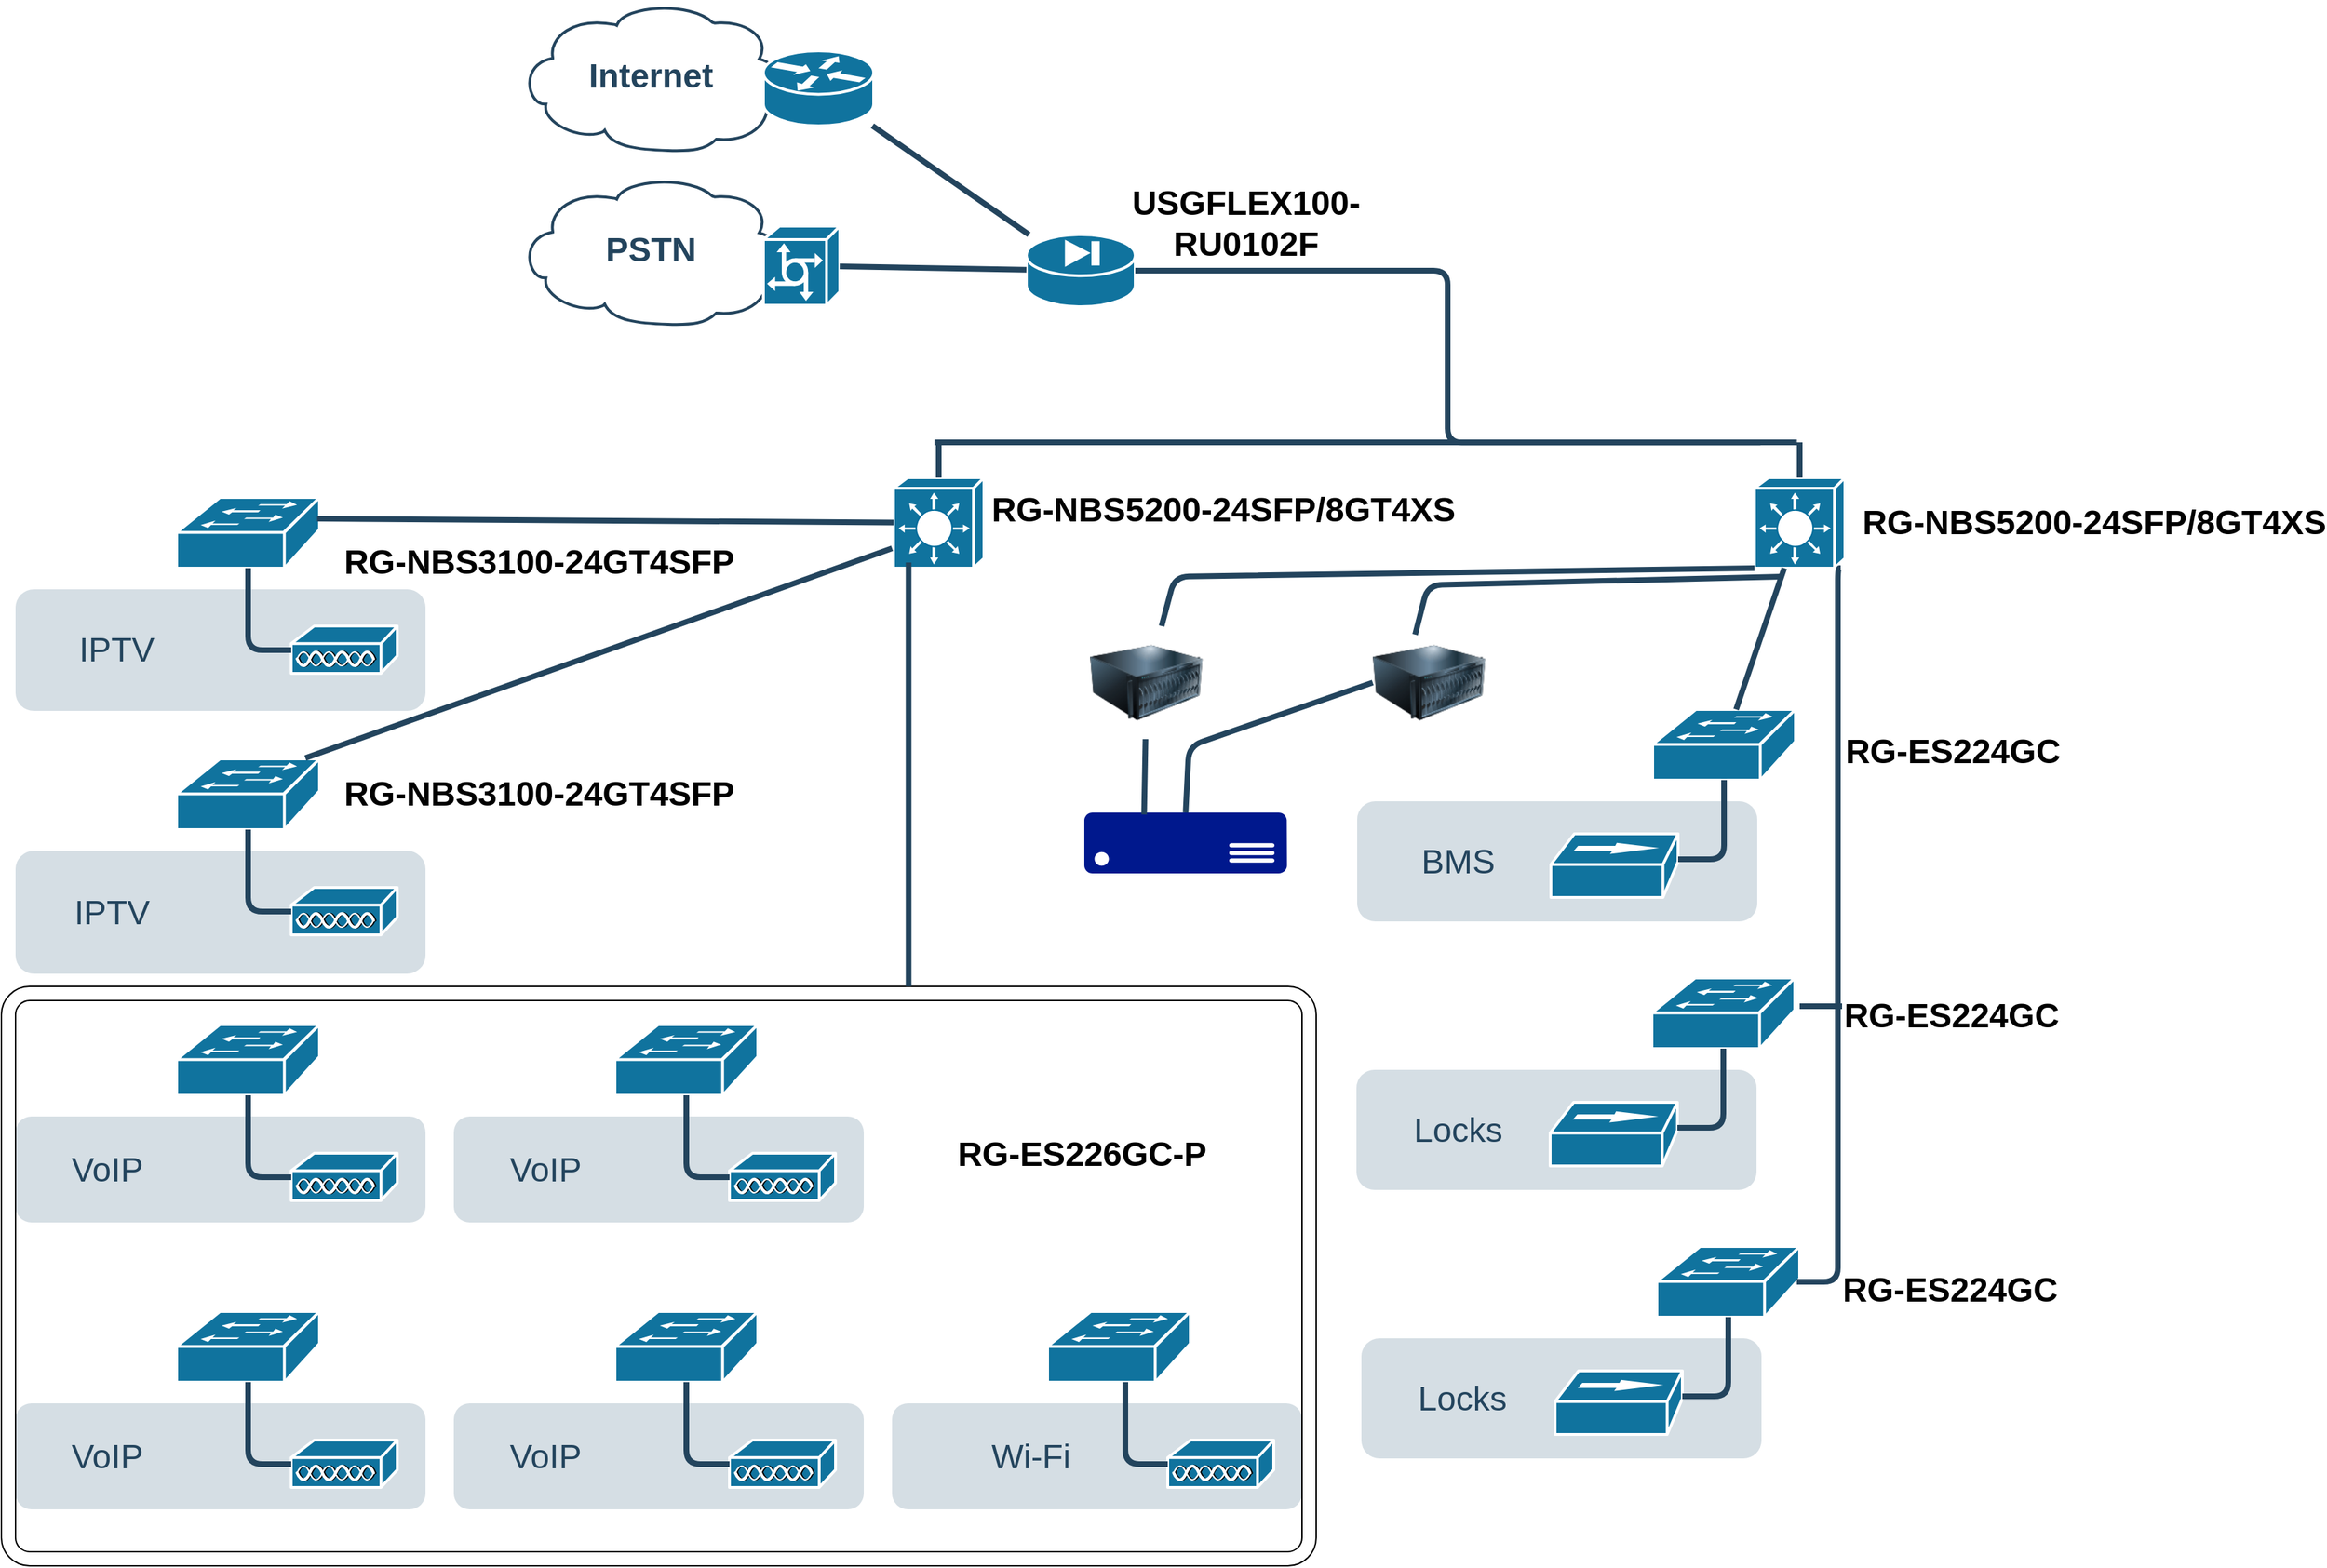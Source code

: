 <mxfile version="21.3.7" type="github">
  <diagram id="6a731a19-8d31-9384-78a2-239565b7b9f0" name="Page-1">
    <mxGraphModel dx="2390" dy="1165" grid="1" gridSize="10" guides="1" tooltips="1" connect="1" arrows="1" fold="1" page="1" pageScale="1" pageWidth="827" pageHeight="1169" background="none" math="0" shadow="0">
      <root>
        <mxCell id="0" />
        <mxCell id="1" parent="0" />
        <mxCell id="2091" value="BMS&amp;nbsp; &amp;nbsp; &amp;nbsp; &amp;nbsp; &amp;nbsp; &amp;nbsp; &amp;nbsp; &amp;nbsp; &amp;nbsp; &amp;nbsp; &amp;nbsp;" style="rounded=1;whiteSpace=wrap;html=1;strokeColor=none;fillColor=#BAC8D3;fontSize=24;fontColor=#23445D;align=center;opacity=60;" parent="1" vertex="1">
          <mxGeometry x="959" y="599" width="283" height="85" as="geometry" />
        </mxCell>
        <mxCell id="2093" value="IPTV&amp;nbsp; &amp;nbsp; &amp;nbsp; &amp;nbsp; &amp;nbsp; &amp;nbsp; &amp;nbsp; &amp;nbsp; &amp;nbsp; &amp;nbsp; &amp;nbsp;&amp;nbsp;" style="rounded=1;whiteSpace=wrap;html=1;strokeColor=none;fillColor=#BAC8D3;fontSize=24;fontColor=#23445D;align=center;opacity=60;" parent="1" vertex="1">
          <mxGeometry x="10" y="449" width="290" height="86" as="geometry" />
        </mxCell>
        <mxCell id="2108" value="" style="shape=mxgraph.cisco.security.pix_firewall;html=1;dashed=0;fillColor=#10739E;strokeColor=#ffffff;strokeWidth=2;verticalLabelPosition=bottom;verticalAlign=top;fontFamily=Helvetica;fontSize=36;fontColor=#FFB366" parent="1" vertex="1">
          <mxGeometry x="725" y="198" width="77" height="51" as="geometry" />
        </mxCell>
        <mxCell id="2109" value="Internet" style="shape=mxgraph.cisco.storage.cloud;html=1;dashed=0;strokeColor=#23445D;fillColor=#ffffff;strokeWidth=2;fontFamily=Helvetica;fontSize=24;fontColor=#23445D;align=center;fontStyle=1" parent="1" vertex="1">
          <mxGeometry x="366" y="33" width="186" height="106" as="geometry" />
        </mxCell>
        <mxCell id="2110" value="PSTN" style="shape=mxgraph.cisco.storage.cloud;html=1;dashed=0;strokeColor=#23445D;fillColor=#ffffff;strokeWidth=2;fontFamily=Helvetica;fontSize=24;fontColor=#23445D;fontStyle=1" parent="1" vertex="1">
          <mxGeometry x="366" y="156" width="186" height="106" as="geometry" />
        </mxCell>
        <mxCell id="2111" value="" style="shape=mxgraph.cisco.servers.communications_server;html=1;dashed=0;fillColor=#10739E;strokeColor=#ffffff;strokeWidth=2;verticalLabelPosition=bottom;verticalAlign=top;fontFamily=Helvetica;fontSize=36;fontColor=#FFB366" parent="1" vertex="1">
          <mxGeometry x="539" y="192" width="54" height="56" as="geometry" />
        </mxCell>
        <mxCell id="2112" value="" style="shape=mxgraph.cisco.switches.layer_3_switch;html=1;dashed=0;fillColor=#10739E;strokeColor=#ffffff;strokeWidth=2;verticalLabelPosition=bottom;verticalAlign=top;fontFamily=Helvetica;fontSize=36;fontColor=#FFB366" parent="1" vertex="1">
          <mxGeometry x="631" y="370" width="64" height="64" as="geometry" />
        </mxCell>
        <mxCell id="2113" value="" style="shape=mxgraph.cisco.switches.layer_3_switch;html=1;dashed=0;fillColor=#10739E;strokeColor=#ffffff;strokeWidth=2;verticalLabelPosition=bottom;verticalAlign=top;fontFamily=Helvetica;fontSize=36;fontColor=#FFB366" parent="1" vertex="1">
          <mxGeometry x="1240" y="370" width="64" height="64" as="geometry" />
        </mxCell>
        <mxCell id="2114" value="" style="shape=mxgraph.cisco.switches.workgroup_switch;html=1;dashed=0;fillColor=#10739E;strokeColor=#ffffff;strokeWidth=2;verticalLabelPosition=bottom;verticalAlign=top;fontFamily=Helvetica;fontSize=36;fontColor=#FFB366" parent="1" vertex="1">
          <mxGeometry x="124" y="384" width="101" height="50" as="geometry" />
        </mxCell>
        <mxCell id="2117" value="" style="shape=mxgraph.cisco.switches.workgroup_switch;html=1;dashed=0;fillColor=#10739E;strokeColor=#ffffff;strokeWidth=2;verticalLabelPosition=bottom;verticalAlign=top;fontFamily=Helvetica;fontSize=36;fontColor=#FFB366" parent="1" vertex="1">
          <mxGeometry x="1168" y="534" width="101" height="50" as="geometry" />
        </mxCell>
        <mxCell id="2120" value="" style="shape=mxgraph.cisco.misc.access_point;html=1;dashed=0;fillColor=#10739E;strokeColor=#ffffff;strokeWidth=2;verticalLabelPosition=bottom;verticalAlign=top;fontFamily=Helvetica;fontSize=36;fontColor=#FFB366" parent="1" vertex="1">
          <mxGeometry x="205" y="475" width="75" height="34" as="geometry" />
        </mxCell>
        <mxCell id="2138" value="" style="shape=mxgraph.cisco.routers.router;html=1;dashed=0;fillColor=#10739E;strokeColor=#ffffff;strokeWidth=2;verticalLabelPosition=bottom;verticalAlign=top;fontFamily=Helvetica;fontSize=36;fontColor=#FFB366" parent="1" vertex="1">
          <mxGeometry x="539" y="68" width="78" height="53" as="geometry" />
        </mxCell>
        <mxCell id="2140" value="" style="shape=mxgraph.cisco.hubs_and_gateways.100baset_hub;html=1;dashed=0;fillColor=#10739E;strokeColor=#ffffff;strokeWidth=2;verticalLabelPosition=bottom;verticalAlign=top;fontFamily=Helvetica;fontSize=36;fontColor=#FFB366" parent="1" vertex="1">
          <mxGeometry x="1096" y="622" width="90" height="45" as="geometry" />
        </mxCell>
        <mxCell id="2154" value="" style="line;html=1;strokeColor=#23445D;" parent="1" vertex="1">
          <mxGeometry x="660" y="340" width="610" height="10" as="geometry" />
        </mxCell>
        <mxCell id="2169" value="" style="edgeStyle=elbowEdgeStyle;elbow=horizontal;endArrow=none;html=1;strokeColor=#23445D;endFill=0;strokeWidth=4;rounded=1" parent="1" source="2108" edge="1">
          <mxGeometry width="100" height="100" relative="1" as="geometry">
            <mxPoint x="1244" y="303.0" as="sourcePoint" />
            <mxPoint x="1244.278" y="345.083" as="targetPoint" />
          </mxGeometry>
        </mxCell>
        <mxCell id="2170" value="" style="elbow=horizontal;endArrow=none;html=1;strokeColor=#23445D;endFill=0;strokeWidth=4;rounded=1" parent="1" source="2108" target="2138" edge="1">
          <mxGeometry width="100" height="100" relative="1" as="geometry">
            <mxPoint x="729" y="144.0" as="sourcePoint" />
            <mxPoint x="729.278" y="186.083" as="targetPoint" />
          </mxGeometry>
        </mxCell>
        <mxCell id="2171" value="" style="elbow=horizontal;endArrow=none;html=1;strokeColor=#23445D;endFill=0;strokeWidth=4;rounded=1" parent="1" source="2108" target="2111" edge="1">
          <mxGeometry width="100" height="100" relative="1" as="geometry">
            <mxPoint x="739" y="154.0" as="sourcePoint" />
            <mxPoint x="739.278" y="196.083" as="targetPoint" />
          </mxGeometry>
        </mxCell>
        <mxCell id="2172" style="edgeStyle=none;rounded=1;html=1;strokeColor=#23445D;endArrow=none;endFill=0;strokeWidth=4;entryX=0.983;entryY=0.3;entryDx=0;entryDy=0;entryPerimeter=0;" parent="1" source="2112" target="2114" edge="1">
          <mxGeometry relative="1" as="geometry" />
        </mxCell>
        <mxCell id="2176" style="edgeStyle=none;rounded=1;html=1;strokeColor=#23445D;endArrow=none;endFill=0;strokeWidth=4" parent="1" source="2113" target="2117" edge="1">
          <mxGeometry relative="1" as="geometry" />
        </mxCell>
        <mxCell id="2178" value="" style="edgeStyle=elbowEdgeStyle;elbow=horizontal;endArrow=none;html=1;strokeColor=#23445D;endFill=0;strokeWidth=4;rounded=1" parent="1" target="2112" edge="1">
          <mxGeometry width="100" height="100" relative="1" as="geometry">
            <mxPoint x="663" y="345" as="sourcePoint" />
            <mxPoint x="663.278" y="387.083" as="targetPoint" />
          </mxGeometry>
        </mxCell>
        <mxCell id="2179" value="" style="edgeStyle=elbowEdgeStyle;elbow=horizontal;endArrow=none;html=1;strokeColor=#23445D;endFill=0;strokeWidth=4;rounded=1" parent="1" target="2113" edge="1">
          <mxGeometry width="100" height="100" relative="1" as="geometry">
            <mxPoint x="1272" y="345" as="sourcePoint" />
            <mxPoint x="1272.278" y="387.083" as="targetPoint" />
          </mxGeometry>
        </mxCell>
        <mxCell id="2184" style="edgeStyle=orthogonalEdgeStyle;rounded=1;html=1;strokeColor=#23445D;endArrow=none;endFill=0;strokeWidth=4" parent="1" source="2114" target="2120" edge="1">
          <mxGeometry relative="1" as="geometry">
            <Array as="points">
              <mxPoint x="175" y="492" />
            </Array>
          </mxGeometry>
        </mxCell>
        <mxCell id="2194" style="edgeStyle=orthogonalEdgeStyle;rounded=1;html=1;strokeColor=#23445D;endArrow=none;endFill=0;strokeWidth=4" parent="1" source="2117" target="2140" edge="1">
          <mxGeometry relative="1" as="geometry">
            <Array as="points">
              <mxPoint x="1219" y="640" />
            </Array>
          </mxGeometry>
        </mxCell>
        <mxCell id="MMmAdWNBQblJXcIb9GgJ-2258" value="IPTV&amp;nbsp; &amp;nbsp; &amp;nbsp; &amp;nbsp; &amp;nbsp; &amp;nbsp; &amp;nbsp; &amp;nbsp; &amp;nbsp; &amp;nbsp; &amp;nbsp; &amp;nbsp;" style="rounded=1;whiteSpace=wrap;html=1;strokeColor=none;fillColor=#BAC8D3;fontSize=24;fontColor=#23445D;align=center;opacity=60;" vertex="1" parent="1">
          <mxGeometry x="10" y="634" width="290" height="87" as="geometry" />
        </mxCell>
        <mxCell id="MMmAdWNBQblJXcIb9GgJ-2259" value="" style="shape=mxgraph.cisco.switches.workgroup_switch;html=1;dashed=0;fillColor=#10739E;strokeColor=#ffffff;strokeWidth=2;verticalLabelPosition=bottom;verticalAlign=top;fontFamily=Helvetica;fontSize=36;fontColor=#FFB366" vertex="1" parent="1">
          <mxGeometry x="124" y="569" width="101" height="50" as="geometry" />
        </mxCell>
        <mxCell id="MMmAdWNBQblJXcIb9GgJ-2260" value="" style="shape=mxgraph.cisco.misc.access_point;html=1;dashed=0;fillColor=#10739E;strokeColor=#ffffff;strokeWidth=2;verticalLabelPosition=bottom;verticalAlign=top;fontFamily=Helvetica;fontSize=36;fontColor=#FFB366" vertex="1" parent="1">
          <mxGeometry x="205" y="660" width="75" height="34" as="geometry" />
        </mxCell>
        <mxCell id="MMmAdWNBQblJXcIb9GgJ-2276" style="edgeStyle=orthogonalEdgeStyle;rounded=1;html=1;strokeColor=#23445D;endArrow=none;endFill=0;strokeWidth=4" edge="1" parent="1" source="MMmAdWNBQblJXcIb9GgJ-2259" target="MMmAdWNBQblJXcIb9GgJ-2260">
          <mxGeometry relative="1" as="geometry">
            <Array as="points">
              <mxPoint x="175" y="677" />
            </Array>
          </mxGeometry>
        </mxCell>
        <mxCell id="MMmAdWNBQblJXcIb9GgJ-2293" value="VoIP&amp;nbsp; &amp;nbsp; &amp;nbsp; &amp;nbsp; &amp;nbsp; &amp;nbsp; &amp;nbsp; &amp;nbsp; &amp;nbsp; &amp;nbsp; &amp;nbsp; &amp;nbsp;&amp;nbsp;" style="rounded=1;whiteSpace=wrap;html=1;strokeColor=none;fillColor=#BAC8D3;fontSize=24;fontColor=#23445D;align=center;opacity=60;" vertex="1" parent="1">
          <mxGeometry x="10" y="822" width="290" height="75" as="geometry" />
        </mxCell>
        <mxCell id="MMmAdWNBQblJXcIb9GgJ-2294" value="" style="shape=mxgraph.cisco.switches.workgroup_switch;html=1;dashed=0;fillColor=#10739E;strokeColor=#ffffff;strokeWidth=2;verticalLabelPosition=bottom;verticalAlign=top;fontFamily=Helvetica;fontSize=36;fontColor=#FFB366" vertex="1" parent="1">
          <mxGeometry x="124" y="757" width="101" height="50" as="geometry" />
        </mxCell>
        <mxCell id="MMmAdWNBQblJXcIb9GgJ-2295" value="" style="shape=mxgraph.cisco.misc.access_point;html=1;dashed=0;fillColor=#10739E;strokeColor=#ffffff;strokeWidth=2;verticalLabelPosition=bottom;verticalAlign=top;fontFamily=Helvetica;fontSize=36;fontColor=#FFB366" vertex="1" parent="1">
          <mxGeometry x="205" y="848" width="75" height="34" as="geometry" />
        </mxCell>
        <mxCell id="MMmAdWNBQblJXcIb9GgJ-2304" style="edgeStyle=orthogonalEdgeStyle;rounded=1;html=1;strokeColor=#23445D;endArrow=none;endFill=0;strokeWidth=4" edge="1" parent="1" source="MMmAdWNBQblJXcIb9GgJ-2294" target="MMmAdWNBQblJXcIb9GgJ-2295">
          <mxGeometry relative="1" as="geometry">
            <Array as="points">
              <mxPoint x="175" y="865" />
            </Array>
          </mxGeometry>
        </mxCell>
        <mxCell id="MMmAdWNBQblJXcIb9GgJ-2307" value="RG-NBS5200-24SFP/8GT4XS" style="text;strokeColor=none;fillColor=none;html=1;fontSize=24;fontStyle=1;verticalAlign=middle;align=center;" vertex="1" parent="1">
          <mxGeometry x="813.5" y="373" width="100" height="40" as="geometry" />
        </mxCell>
        <mxCell id="MMmAdWNBQblJXcIb9GgJ-2308" value="RG-NBS5200-24SFP/8GT4XS" style="text;strokeColor=none;fillColor=none;html=1;fontSize=24;fontStyle=1;verticalAlign=middle;align=center;" vertex="1" parent="1">
          <mxGeometry x="1430" y="382" width="100" height="40" as="geometry" />
        </mxCell>
        <mxCell id="MMmAdWNBQblJXcIb9GgJ-2309" value="VoIP&amp;nbsp; &amp;nbsp; &amp;nbsp; &amp;nbsp; &amp;nbsp; &amp;nbsp; &amp;nbsp; &amp;nbsp; &amp;nbsp; &amp;nbsp; &amp;nbsp; &amp;nbsp;&amp;nbsp;" style="rounded=1;whiteSpace=wrap;html=1;strokeColor=none;fillColor=#BAC8D3;fontSize=24;fontColor=#23445D;align=center;opacity=60;" vertex="1" parent="1">
          <mxGeometry x="10" y="1025" width="290" height="75" as="geometry" />
        </mxCell>
        <mxCell id="MMmAdWNBQblJXcIb9GgJ-2310" value="" style="shape=mxgraph.cisco.switches.workgroup_switch;html=1;dashed=0;fillColor=#10739E;strokeColor=#ffffff;strokeWidth=2;verticalLabelPosition=bottom;verticalAlign=top;fontFamily=Helvetica;fontSize=36;fontColor=#FFB366" vertex="1" parent="1">
          <mxGeometry x="124" y="960" width="101" height="50" as="geometry" />
        </mxCell>
        <mxCell id="MMmAdWNBQblJXcIb9GgJ-2311" value="" style="shape=mxgraph.cisco.misc.access_point;html=1;dashed=0;fillColor=#10739E;strokeColor=#ffffff;strokeWidth=2;verticalLabelPosition=bottom;verticalAlign=top;fontFamily=Helvetica;fontSize=36;fontColor=#FFB366" vertex="1" parent="1">
          <mxGeometry x="205" y="1051" width="75" height="34" as="geometry" />
        </mxCell>
        <mxCell id="MMmAdWNBQblJXcIb9GgJ-2312" style="edgeStyle=orthogonalEdgeStyle;rounded=1;html=1;strokeColor=#23445D;endArrow=none;endFill=0;strokeWidth=4" edge="1" parent="1" source="MMmAdWNBQblJXcIb9GgJ-2310" target="MMmAdWNBQblJXcIb9GgJ-2311">
          <mxGeometry relative="1" as="geometry">
            <Array as="points">
              <mxPoint x="175" y="1068" />
            </Array>
          </mxGeometry>
        </mxCell>
        <mxCell id="MMmAdWNBQblJXcIb9GgJ-2313" value="VoIP&amp;nbsp; &amp;nbsp; &amp;nbsp; &amp;nbsp; &amp;nbsp; &amp;nbsp; &amp;nbsp; &amp;nbsp; &amp;nbsp; &amp;nbsp; &amp;nbsp; &amp;nbsp;&amp;nbsp;" style="rounded=1;whiteSpace=wrap;html=1;strokeColor=none;fillColor=#BAC8D3;fontSize=24;fontColor=#23445D;align=center;opacity=60;" vertex="1" parent="1">
          <mxGeometry x="320" y="822" width="290" height="75" as="geometry" />
        </mxCell>
        <mxCell id="MMmAdWNBQblJXcIb9GgJ-2314" value="" style="shape=mxgraph.cisco.switches.workgroup_switch;html=1;dashed=0;fillColor=#10739E;strokeColor=#ffffff;strokeWidth=2;verticalLabelPosition=bottom;verticalAlign=top;fontFamily=Helvetica;fontSize=36;fontColor=#FFB366" vertex="1" parent="1">
          <mxGeometry x="434" y="757" width="101" height="50" as="geometry" />
        </mxCell>
        <mxCell id="MMmAdWNBQblJXcIb9GgJ-2315" value="" style="shape=mxgraph.cisco.misc.access_point;html=1;dashed=0;fillColor=#10739E;strokeColor=#ffffff;strokeWidth=2;verticalLabelPosition=bottom;verticalAlign=top;fontFamily=Helvetica;fontSize=36;fontColor=#FFB366" vertex="1" parent="1">
          <mxGeometry x="515" y="848" width="75" height="34" as="geometry" />
        </mxCell>
        <mxCell id="MMmAdWNBQblJXcIb9GgJ-2316" style="edgeStyle=orthogonalEdgeStyle;rounded=1;html=1;strokeColor=#23445D;endArrow=none;endFill=0;strokeWidth=4" edge="1" parent="1" source="MMmAdWNBQblJXcIb9GgJ-2314" target="MMmAdWNBQblJXcIb9GgJ-2315">
          <mxGeometry relative="1" as="geometry">
            <Array as="points">
              <mxPoint x="485" y="865" />
            </Array>
          </mxGeometry>
        </mxCell>
        <mxCell id="MMmAdWNBQblJXcIb9GgJ-2317" value="VoIP&amp;nbsp; &amp;nbsp; &amp;nbsp; &amp;nbsp; &amp;nbsp; &amp;nbsp; &amp;nbsp; &amp;nbsp; &amp;nbsp; &amp;nbsp; &amp;nbsp; &amp;nbsp;&amp;nbsp;" style="rounded=1;whiteSpace=wrap;html=1;strokeColor=none;fillColor=#BAC8D3;fontSize=24;fontColor=#23445D;align=center;opacity=60;" vertex="1" parent="1">
          <mxGeometry x="320" y="1025" width="290" height="75" as="geometry" />
        </mxCell>
        <mxCell id="MMmAdWNBQblJXcIb9GgJ-2318" value="" style="shape=mxgraph.cisco.switches.workgroup_switch;html=1;dashed=0;fillColor=#10739E;strokeColor=#ffffff;strokeWidth=2;verticalLabelPosition=bottom;verticalAlign=top;fontFamily=Helvetica;fontSize=36;fontColor=#FFB366" vertex="1" parent="1">
          <mxGeometry x="434" y="960" width="101" height="50" as="geometry" />
        </mxCell>
        <mxCell id="MMmAdWNBQblJXcIb9GgJ-2319" value="" style="shape=mxgraph.cisco.misc.access_point;html=1;dashed=0;fillColor=#10739E;strokeColor=#ffffff;strokeWidth=2;verticalLabelPosition=bottom;verticalAlign=top;fontFamily=Helvetica;fontSize=36;fontColor=#FFB366" vertex="1" parent="1">
          <mxGeometry x="515" y="1051" width="75" height="34" as="geometry" />
        </mxCell>
        <mxCell id="MMmAdWNBQblJXcIb9GgJ-2320" style="edgeStyle=orthogonalEdgeStyle;rounded=1;html=1;strokeColor=#23445D;endArrow=none;endFill=0;strokeWidth=4" edge="1" parent="1" source="MMmAdWNBQblJXcIb9GgJ-2318" target="MMmAdWNBQblJXcIb9GgJ-2319">
          <mxGeometry relative="1" as="geometry">
            <Array as="points">
              <mxPoint x="485" y="1068" />
            </Array>
          </mxGeometry>
        </mxCell>
        <mxCell id="MMmAdWNBQblJXcIb9GgJ-2321" value="Wi-Fi&amp;nbsp; &amp;nbsp; &amp;nbsp; &amp;nbsp; &amp;nbsp; &amp;nbsp; &amp;nbsp;&amp;nbsp;" style="rounded=1;whiteSpace=wrap;html=1;strokeColor=none;fillColor=#BAC8D3;fontSize=24;fontColor=#23445D;align=center;opacity=60;" vertex="1" parent="1">
          <mxGeometry x="630" y="1025" width="290" height="75" as="geometry" />
        </mxCell>
        <mxCell id="MMmAdWNBQblJXcIb9GgJ-2322" value="" style="shape=mxgraph.cisco.switches.workgroup_switch;html=1;dashed=0;fillColor=#10739E;strokeColor=#ffffff;strokeWidth=2;verticalLabelPosition=bottom;verticalAlign=top;fontFamily=Helvetica;fontSize=36;fontColor=#FFB366" vertex="1" parent="1">
          <mxGeometry x="740" y="960" width="101" height="50" as="geometry" />
        </mxCell>
        <mxCell id="MMmAdWNBQblJXcIb9GgJ-2323" value="" style="shape=mxgraph.cisco.misc.access_point;html=1;dashed=0;fillColor=#10739E;strokeColor=#ffffff;strokeWidth=2;verticalLabelPosition=bottom;verticalAlign=top;fontFamily=Helvetica;fontSize=36;fontColor=#FFB366" vertex="1" parent="1">
          <mxGeometry x="825" y="1051" width="75" height="34" as="geometry" />
        </mxCell>
        <mxCell id="MMmAdWNBQblJXcIb9GgJ-2324" style="edgeStyle=orthogonalEdgeStyle;rounded=1;html=1;strokeColor=#23445D;endArrow=none;endFill=0;strokeWidth=4" edge="1" parent="1" source="MMmAdWNBQblJXcIb9GgJ-2322" target="MMmAdWNBQblJXcIb9GgJ-2323">
          <mxGeometry relative="1" as="geometry">
            <Array as="points">
              <mxPoint x="795" y="1068" />
            </Array>
          </mxGeometry>
        </mxCell>
        <mxCell id="MMmAdWNBQblJXcIb9GgJ-2327" value="Locks&amp;nbsp; &amp;nbsp; &amp;nbsp; &amp;nbsp; &amp;nbsp; &amp;nbsp; &amp;nbsp; &amp;nbsp; &amp;nbsp; &amp;nbsp; &amp;nbsp;" style="rounded=1;whiteSpace=wrap;html=1;strokeColor=none;fillColor=#BAC8D3;fontSize=24;fontColor=#23445D;align=center;opacity=60;" vertex="1" parent="1">
          <mxGeometry x="958.5" y="789" width="283" height="85" as="geometry" />
        </mxCell>
        <mxCell id="MMmAdWNBQblJXcIb9GgJ-2328" value="" style="shape=mxgraph.cisco.switches.workgroup_switch;html=1;dashed=0;fillColor=#10739E;strokeColor=#ffffff;strokeWidth=2;verticalLabelPosition=bottom;verticalAlign=top;fontFamily=Helvetica;fontSize=36;fontColor=#FFB366" vertex="1" parent="1">
          <mxGeometry x="1167.5" y="724" width="101" height="50" as="geometry" />
        </mxCell>
        <mxCell id="MMmAdWNBQblJXcIb9GgJ-2329" value="" style="shape=mxgraph.cisco.hubs_and_gateways.100baset_hub;html=1;dashed=0;fillColor=#10739E;strokeColor=#ffffff;strokeWidth=2;verticalLabelPosition=bottom;verticalAlign=top;fontFamily=Helvetica;fontSize=36;fontColor=#FFB366" vertex="1" parent="1">
          <mxGeometry x="1095.5" y="812" width="90" height="45" as="geometry" />
        </mxCell>
        <mxCell id="MMmAdWNBQblJXcIb9GgJ-2330" style="edgeStyle=orthogonalEdgeStyle;rounded=1;html=1;strokeColor=#23445D;endArrow=none;endFill=0;strokeWidth=4" edge="1" parent="1" source="MMmAdWNBQblJXcIb9GgJ-2328" target="MMmAdWNBQblJXcIb9GgJ-2329">
          <mxGeometry relative="1" as="geometry">
            <Array as="points">
              <mxPoint x="1218.5" y="830" />
            </Array>
          </mxGeometry>
        </mxCell>
        <mxCell id="MMmAdWNBQblJXcIb9GgJ-2331" value="Locks&amp;nbsp; &amp;nbsp; &amp;nbsp; &amp;nbsp; &amp;nbsp; &amp;nbsp; &amp;nbsp; &amp;nbsp; &amp;nbsp; &amp;nbsp; &amp;nbsp;" style="rounded=1;whiteSpace=wrap;html=1;strokeColor=none;fillColor=#BAC8D3;fontSize=24;fontColor=#23445D;align=center;opacity=60;" vertex="1" parent="1">
          <mxGeometry x="962" y="979" width="283" height="85" as="geometry" />
        </mxCell>
        <mxCell id="MMmAdWNBQblJXcIb9GgJ-2332" value="" style="shape=mxgraph.cisco.switches.workgroup_switch;html=1;dashed=0;fillColor=#10739E;strokeColor=#ffffff;strokeWidth=2;verticalLabelPosition=bottom;verticalAlign=top;fontFamily=Helvetica;fontSize=36;fontColor=#FFB366" vertex="1" parent="1">
          <mxGeometry x="1171" y="914" width="101" height="50" as="geometry" />
        </mxCell>
        <mxCell id="MMmAdWNBQblJXcIb9GgJ-2333" value="" style="shape=mxgraph.cisco.hubs_and_gateways.100baset_hub;html=1;dashed=0;fillColor=#10739E;strokeColor=#ffffff;strokeWidth=2;verticalLabelPosition=bottom;verticalAlign=top;fontFamily=Helvetica;fontSize=36;fontColor=#FFB366" vertex="1" parent="1">
          <mxGeometry x="1099" y="1002" width="90" height="45" as="geometry" />
        </mxCell>
        <mxCell id="MMmAdWNBQblJXcIb9GgJ-2334" style="edgeStyle=orthogonalEdgeStyle;rounded=1;html=1;strokeColor=#23445D;endArrow=none;endFill=0;strokeWidth=4" edge="1" parent="1" source="MMmAdWNBQblJXcIb9GgJ-2332" target="MMmAdWNBQblJXcIb9GgJ-2333">
          <mxGeometry relative="1" as="geometry">
            <Array as="points">
              <mxPoint x="1222" y="1020" />
            </Array>
          </mxGeometry>
        </mxCell>
        <mxCell id="MMmAdWNBQblJXcIb9GgJ-2335" value="RG-ES224GC" style="text;strokeColor=none;fillColor=none;html=1;fontSize=24;fontStyle=1;verticalAlign=middle;align=center;" vertex="1" parent="1">
          <mxGeometry x="1330" y="545" width="100" height="38" as="geometry" />
        </mxCell>
        <mxCell id="MMmAdWNBQblJXcIb9GgJ-2336" value="RG-ES224GC" style="text;strokeColor=none;fillColor=none;html=1;fontSize=24;fontStyle=1;verticalAlign=middle;align=center;" vertex="1" parent="1">
          <mxGeometry x="1329" y="732" width="100" height="38" as="geometry" />
        </mxCell>
        <mxCell id="MMmAdWNBQblJXcIb9GgJ-2337" value="RG-ES224GC" style="text;strokeColor=none;fillColor=none;html=1;fontSize=24;fontStyle=1;verticalAlign=middle;align=center;" vertex="1" parent="1">
          <mxGeometry x="1328" y="926" width="100" height="38" as="geometry" />
        </mxCell>
        <mxCell id="MMmAdWNBQblJXcIb9GgJ-2339" value="" style="verticalLabelPosition=bottom;verticalAlign=top;html=1;shape=mxgraph.basic.rounded_frame;dx=10;whiteSpace=wrap;" vertex="1" parent="1">
          <mxGeometry y="730" width="930" height="410" as="geometry" />
        </mxCell>
        <mxCell id="MMmAdWNBQblJXcIb9GgJ-2340" value="RG-ES226GC-P" style="text;strokeColor=none;fillColor=none;html=1;fontSize=24;fontStyle=1;verticalAlign=middle;align=center;" vertex="1" parent="1">
          <mxGeometry x="713.5" y="830" width="100" height="38" as="geometry" />
        </mxCell>
        <mxCell id="MMmAdWNBQblJXcIb9GgJ-2341" style="edgeStyle=none;rounded=1;html=1;strokeColor=#23445D;endArrow=none;endFill=0;strokeWidth=4;entryX=0.69;entryY=0;entryDx=0;entryDy=0;entryPerimeter=0;exitX=0.167;exitY=0.938;exitDx=0;exitDy=0;exitPerimeter=0;" edge="1" parent="1" source="2112" target="MMmAdWNBQblJXcIb9GgJ-2339">
          <mxGeometry relative="1" as="geometry">
            <mxPoint x="640" y="440" as="sourcePoint" />
            <mxPoint x="233" y="409" as="targetPoint" />
          </mxGeometry>
        </mxCell>
        <mxCell id="MMmAdWNBQblJXcIb9GgJ-2342" value="RG-NBS3100-24GT4SFP" style="text;strokeColor=none;fillColor=none;html=1;fontSize=24;fontStyle=1;verticalAlign=middle;align=center;" vertex="1" parent="1">
          <mxGeometry x="330" y="410" width="100" height="40" as="geometry" />
        </mxCell>
        <mxCell id="MMmAdWNBQblJXcIb9GgJ-2343" value="RG-NBS3100-24GT4SFP" style="text;strokeColor=none;fillColor=none;html=1;fontSize=24;fontStyle=1;verticalAlign=middle;align=center;" vertex="1" parent="1">
          <mxGeometry x="330" y="574" width="100" height="40" as="geometry" />
        </mxCell>
        <mxCell id="MMmAdWNBQblJXcIb9GgJ-2344" value="" style="edgeStyle=elbowEdgeStyle;elbow=horizontal;endArrow=none;html=1;strokeColor=#23445D;endFill=0;strokeWidth=4;rounded=1;exitX=0.5;exitY=1;exitDx=0;exitDy=0;exitPerimeter=0;entryX=0.98;entryY=0.5;entryDx=0;entryDy=0;entryPerimeter=0;" edge="1" parent="1" target="MMmAdWNBQblJXcIb9GgJ-2332">
          <mxGeometry width="100" height="100" relative="1" as="geometry">
            <mxPoint x="1301" y="434" as="sourcePoint" />
            <mxPoint x="1306.05" y="927.35" as="targetPoint" />
            <Array as="points">
              <mxPoint x="1299" y="720" />
            </Array>
          </mxGeometry>
        </mxCell>
        <mxCell id="MMmAdWNBQblJXcIb9GgJ-2345" style="edgeStyle=none;rounded=1;html=1;strokeColor=#23445D;endArrow=none;endFill=0;strokeWidth=4" edge="1" parent="1">
          <mxGeometry relative="1" as="geometry">
            <mxPoint x="1302" y="744" as="sourcePoint" />
            <mxPoint x="1272" y="744" as="targetPoint" />
          </mxGeometry>
        </mxCell>
        <mxCell id="MMmAdWNBQblJXcIb9GgJ-2346" style="edgeStyle=none;rounded=1;html=1;strokeColor=#23445D;endArrow=none;endFill=0;strokeWidth=4;entryX=0.901;entryY=-0.013;entryDx=0;entryDy=0;entryPerimeter=0;" edge="1" parent="1" target="MMmAdWNBQblJXcIb9GgJ-2259">
          <mxGeometry relative="1" as="geometry">
            <mxPoint x="630" y="420" as="sourcePoint" />
            <mxPoint x="652" y="740" as="targetPoint" />
          </mxGeometry>
        </mxCell>
        <mxCell id="MMmAdWNBQblJXcIb9GgJ-2347" value="" style="image;html=1;image=img/lib/clip_art/computers/Server_128x128.png" vertex="1" parent="1">
          <mxGeometry x="770" y="475" width="80" height="80" as="geometry" />
        </mxCell>
        <mxCell id="MMmAdWNBQblJXcIb9GgJ-2348" value="" style="image;html=1;image=img/lib/clip_art/computers/Server_128x128.png" vertex="1" parent="1">
          <mxGeometry x="970" y="475" width="80" height="80" as="geometry" />
        </mxCell>
        <mxCell id="MMmAdWNBQblJXcIb9GgJ-2349" value="" style="sketch=0;aspect=fixed;pointerEvents=1;shadow=0;dashed=0;html=1;strokeColor=none;labelPosition=center;verticalLabelPosition=bottom;verticalAlign=top;align=center;fillColor=#00188D;shape=mxgraph.azure.server" vertex="1" parent="1">
          <mxGeometry x="766" y="607" width="143.33" height="43" as="geometry" />
        </mxCell>
        <mxCell id="MMmAdWNBQblJXcIb9GgJ-2350" style="edgeStyle=none;rounded=1;html=1;strokeColor=#23445D;endArrow=none;endFill=0;strokeWidth=4;entryX=0.295;entryY=0.031;entryDx=0;entryDy=0;entryPerimeter=0;" edge="1" parent="1" source="MMmAdWNBQblJXcIb9GgJ-2347" target="MMmAdWNBQblJXcIb9GgJ-2349">
          <mxGeometry relative="1" as="geometry">
            <mxPoint x="652" y="440" as="sourcePoint" />
            <mxPoint x="652" y="740" as="targetPoint" />
          </mxGeometry>
        </mxCell>
        <mxCell id="MMmAdWNBQblJXcIb9GgJ-2351" style="edgeStyle=none;rounded=1;html=1;strokeColor=#23445D;endArrow=none;endFill=0;strokeWidth=4;entryX=0.5;entryY=0;entryDx=0;entryDy=0;entryPerimeter=0;exitX=0;exitY=0.5;exitDx=0;exitDy=0;" edge="1" parent="1" source="MMmAdWNBQblJXcIb9GgJ-2348" target="MMmAdWNBQblJXcIb9GgJ-2349">
          <mxGeometry relative="1" as="geometry">
            <mxPoint x="819" y="565" as="sourcePoint" />
            <mxPoint x="818" y="618" as="targetPoint" />
            <Array as="points">
              <mxPoint x="840" y="560" />
            </Array>
          </mxGeometry>
        </mxCell>
        <mxCell id="MMmAdWNBQblJXcIb9GgJ-2352" style="edgeStyle=none;rounded=1;html=1;strokeColor=#23445D;endArrow=none;endFill=0;strokeWidth=4;exitX=0;exitY=1;exitDx=0;exitDy=0;exitPerimeter=0;" edge="1" parent="1" source="2113" target="MMmAdWNBQblJXcIb9GgJ-2347">
          <mxGeometry relative="1" as="geometry">
            <mxPoint x="959" y="380" as="sourcePoint" />
            <mxPoint x="827" y="472" as="targetPoint" />
            <Array as="points">
              <mxPoint x="830" y="440" />
            </Array>
          </mxGeometry>
        </mxCell>
        <mxCell id="MMmAdWNBQblJXcIb9GgJ-2353" style="edgeStyle=none;rounded=1;html=1;strokeColor=#23445D;endArrow=none;endFill=0;strokeWidth=4;" edge="1" parent="1">
          <mxGeometry relative="1" as="geometry">
            <mxPoint x="1260" y="440" as="sourcePoint" />
            <mxPoint x="1000" y="481" as="targetPoint" />
            <Array as="points">
              <mxPoint x="1009" y="446" />
            </Array>
          </mxGeometry>
        </mxCell>
        <mxCell id="MMmAdWNBQblJXcIb9GgJ-2354" value="USGFLEX100-&lt;br/&gt;RU0102F" style="text;strokeColor=none;fillColor=none;html=1;fontSize=24;fontStyle=1;verticalAlign=middle;align=center;" vertex="1" parent="1">
          <mxGeometry x="830" y="170" width="100" height="40" as="geometry" />
        </mxCell>
      </root>
    </mxGraphModel>
  </diagram>
</mxfile>
